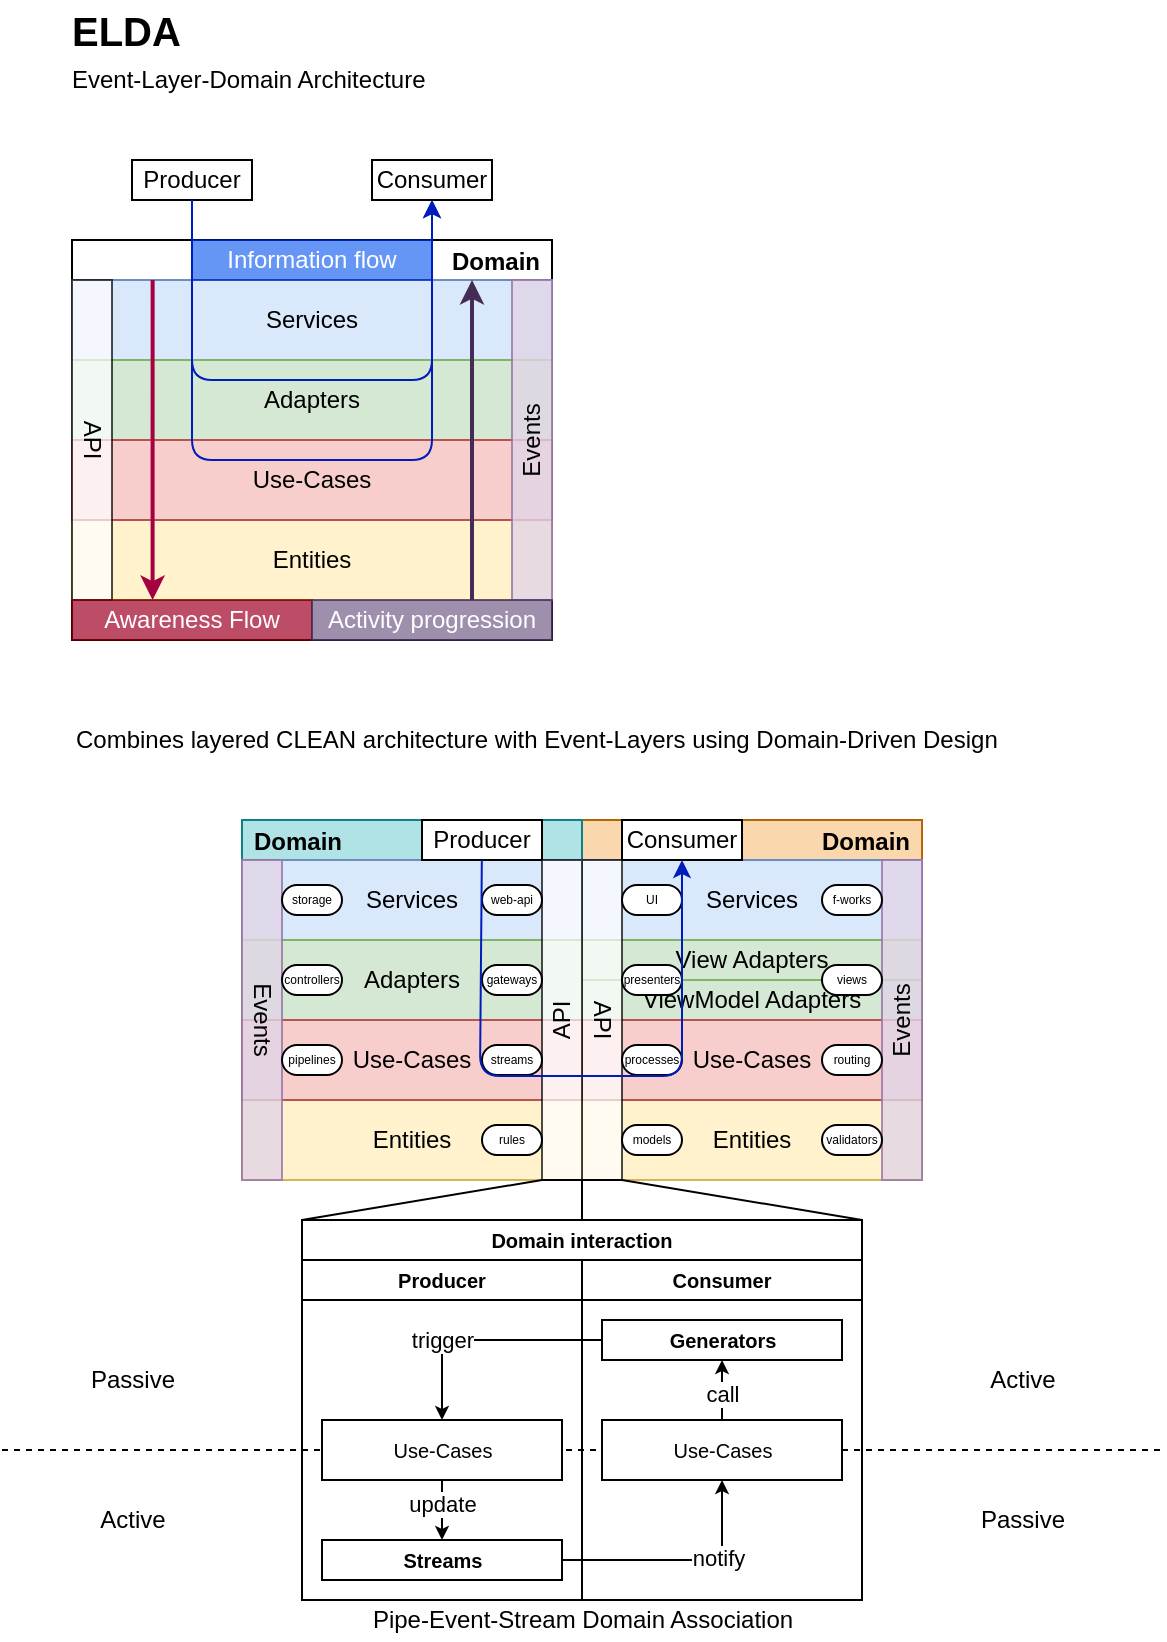 <mxfile version="14.5.3" type="github" pages="3">
  <diagram id="teSf0_hZ2eg7SXpXXik7" name="General">
    <mxGraphModel dx="2622" dy="1999" grid="1" gridSize="10" guides="1" tooltips="1" connect="1" arrows="1" fold="1" page="0" pageScale="1" pageWidth="827" pageHeight="1169" math="0" shadow="0">
      <root>
        <mxCell id="F_mHopbuN1qjrZEAlOHV-0" />
        <mxCell id="F_mHopbuN1qjrZEAlOHV-1" parent="F_mHopbuN1qjrZEAlOHV-0" />
        <mxCell id="xWHkHjwOjRnk6Vaha0Fw-0" value="ELDA" style="text;html=1;align=left;verticalAlign=middle;resizable=0;points=[];autosize=1;fontSize=20;fontStyle=1;spacing=0;labelPosition=center;verticalLabelPosition=middle;" parent="F_mHopbuN1qjrZEAlOHV-1" vertex="1">
          <mxGeometry x="-799.999" y="-1120" width="70" height="30" as="geometry" />
        </mxCell>
        <mxCell id="xWHkHjwOjRnk6Vaha0Fw-1" value="Event-Layer-Domain Architecture" style="text;html=1;align=left;verticalAlign=middle;resizable=0;points=[];autosize=1;spacing=0;horizontal=1;" parent="F_mHopbuN1qjrZEAlOHV-1" vertex="1">
          <mxGeometry x="-800.003" y="-1090" width="190" height="20" as="geometry" />
        </mxCell>
        <mxCell id="fNCj3aBBgixisefQTUql-38" value="Combines layered CLEAN architecture with Event-Layers using Domain-Driven Design" style="text;html=1;align=left;verticalAlign=middle;resizable=0;points=[];autosize=1;fontSize=12;" parent="F_mHopbuN1qjrZEAlOHV-1" vertex="1">
          <mxGeometry x="-800" y="-760" width="480" height="20" as="geometry" />
        </mxCell>
        <mxCell id="FbFY6o6UfnUkK3uSu1xH-1" value="Domain" style="swimlane;startSize=20;align=right;spacingRight=4;" parent="F_mHopbuN1qjrZEAlOHV-1" vertex="1">
          <mxGeometry x="-800" y="-1000" width="240" height="200" as="geometry">
            <mxRectangle x="10" y="30" width="80" height="20" as="alternateBounds" />
          </mxGeometry>
        </mxCell>
        <mxCell id="FbFY6o6UfnUkK3uSu1xH-3" value="Entities" style="rounded=0;whiteSpace=wrap;html=1;fillColor=#fff2cc;strokeColor=#d6b656;align=center;spacingLeft=0;spacingRight=0;" parent="FbFY6o6UfnUkK3uSu1xH-1" vertex="1">
          <mxGeometry y="140" width="240" height="40" as="geometry" />
        </mxCell>
        <mxCell id="FbFY6o6UfnUkK3uSu1xH-4" value="Services" style="rounded=0;whiteSpace=wrap;html=1;fillColor=#dae8fc;strokeColor=#6c8ebf;align=center;spacingLeft=0;spacingRight=0;" parent="FbFY6o6UfnUkK3uSu1xH-1" vertex="1">
          <mxGeometry y="20" width="240" height="40" as="geometry" />
        </mxCell>
        <mxCell id="FbFY6o6UfnUkK3uSu1xH-5" value="Adapters" style="rounded=0;whiteSpace=wrap;html=1;fillColor=#d5e8d4;strokeColor=#82b366;align=center;spacingLeft=0;spacingRight=0;" parent="FbFY6o6UfnUkK3uSu1xH-1" vertex="1">
          <mxGeometry y="60" width="240" height="40" as="geometry" />
        </mxCell>
        <mxCell id="FbFY6o6UfnUkK3uSu1xH-6" value="Use-Cases" style="rounded=0;whiteSpace=wrap;html=1;fillColor=#f8cecc;strokeColor=#b85450;align=center;spacingLeft=0;spacingRight=0;" parent="FbFY6o6UfnUkK3uSu1xH-1" vertex="1">
          <mxGeometry y="100" width="240" height="40" as="geometry" />
        </mxCell>
        <mxCell id="FbFY6o6UfnUkK3uSu1xH-7" value="API" style="rounded=0;whiteSpace=wrap;html=1;labelBackgroundColor=none;align=center;rotation=90;direction=west;opacity=70;" parent="FbFY6o6UfnUkK3uSu1xH-1" vertex="1">
          <mxGeometry x="-70" y="90" width="160" height="20" as="geometry" />
        </mxCell>
        <mxCell id="FbFY6o6UfnUkK3uSu1xH-8" value="Events" style="rounded=0;whiteSpace=wrap;html=1;strokeColor=#9673a6;opacity=80;fillColor=#e1d5e7;labelBackgroundColor=none;rotation=-90;" parent="FbFY6o6UfnUkK3uSu1xH-1" vertex="1">
          <mxGeometry x="150" y="90" width="160" height="20" as="geometry" />
        </mxCell>
        <mxCell id="FbFY6o6UfnUkK3uSu1xH-9" value="Information flow" style="text;html=1;strokeColor=#001DBC;fillColor=#0050ef;align=center;verticalAlign=middle;whiteSpace=wrap;rounded=0;labelBackgroundColor=none;opacity=60;fontSize=12;fontColor=#ffffff;" parent="FbFY6o6UfnUkK3uSu1xH-1" vertex="1">
          <mxGeometry x="60" width="120" height="20" as="geometry" />
        </mxCell>
        <mxCell id="aw_tBzV7mfNxMtXPynEh-0" value="Awareness Flow" style="rounded=0;whiteSpace=wrap;html=1;labelBackgroundColor=none;fillColor=#a20025;fontSize=12;opacity=70;align=center;strokeColor=#6F0000;fontColor=#ffffff;" parent="FbFY6o6UfnUkK3uSu1xH-1" vertex="1">
          <mxGeometry y="180" width="120" height="20" as="geometry" />
        </mxCell>
        <mxCell id="aw_tBzV7mfNxMtXPynEh-1" style="edgeStyle=orthogonalEdgeStyle;rounded=0;jumpStyle=none;orthogonalLoop=1;jettySize=auto;html=1;startArrow=none;startFill=0;endArrow=classic;endFill=1;fontSize=12;fillColor=#d80073;strokeColor=#A50040;strokeWidth=2;exitX=0.168;exitY=0;exitDx=0;exitDy=0;exitPerimeter=0;" parent="FbFY6o6UfnUkK3uSu1xH-1" source="FbFY6o6UfnUkK3uSu1xH-4" target="aw_tBzV7mfNxMtXPynEh-0" edge="1">
          <mxGeometry relative="1" as="geometry">
            <mxPoint x="40" y="40" as="targetPoint" />
            <Array as="points">
              <mxPoint x="40" y="100" />
              <mxPoint x="40" y="100" />
            </Array>
          </mxGeometry>
        </mxCell>
        <mxCell id="SkH__g_oMB7mRD0IlCom-0" value="&lt;span style=&quot;&quot;&gt;Activity progression&lt;/span&gt;" style="rounded=0;whiteSpace=wrap;html=1;labelBackgroundColor=none;fillColor=#76608a;fontSize=12;opacity=70;align=center;strokeColor=#432D57;fontColor=#ffffff;" parent="FbFY6o6UfnUkK3uSu1xH-1" vertex="1">
          <mxGeometry x="120" y="180" width="120" height="20" as="geometry" />
        </mxCell>
        <mxCell id="Ss409Q7BI5OT3uaGbCrg-0" style="edgeStyle=orthogonalEdgeStyle;rounded=0;jumpStyle=none;orthogonalLoop=1;jettySize=auto;html=1;startArrow=classic;startFill=1;endArrow=none;endFill=0;fontSize=12;fillColor=#76608a;strokeColor=#432D57;strokeWidth=2;exitX=0.168;exitY=0;exitDx=0;exitDy=0;exitPerimeter=0;" parent="FbFY6o6UfnUkK3uSu1xH-1" edge="1">
          <mxGeometry relative="1" as="geometry">
            <mxPoint x="200.0" y="180" as="targetPoint" />
            <Array as="points">
              <mxPoint x="199.68" y="100" />
              <mxPoint x="199.68" y="100" />
            </Array>
            <mxPoint x="200.0" y="20" as="sourcePoint" />
          </mxGeometry>
        </mxCell>
        <mxCell id="FbFY6o6UfnUkK3uSu1xH-10" value="Producer" style="rounded=0;whiteSpace=wrap;html=1;labelBackgroundColor=none;fillColor=#ffffff;gradientColor=none;fontSize=12;align=center;" parent="F_mHopbuN1qjrZEAlOHV-1" vertex="1">
          <mxGeometry x="-770" y="-1040" width="60" height="20" as="geometry" />
        </mxCell>
        <mxCell id="FbFY6o6UfnUkK3uSu1xH-11" value="Consumer" style="rounded=0;whiteSpace=wrap;html=1;labelBackgroundColor=none;fillColor=#ffffff;gradientColor=none;fontSize=12;align=center;" parent="F_mHopbuN1qjrZEAlOHV-1" vertex="1">
          <mxGeometry x="-650" y="-1040" width="60" height="20" as="geometry" />
        </mxCell>
        <mxCell id="FbFY6o6UfnUkK3uSu1xH-13" value="" style="endArrow=classic;html=1;fillColor=#0050ef;strokeColor=#001DBC;jumpStyle=arc;" parent="F_mHopbuN1qjrZEAlOHV-1" source="FbFY6o6UfnUkK3uSu1xH-10" edge="1">
          <mxGeometry width="50" height="50" relative="1" as="geometry">
            <mxPoint x="-740" y="-1024" as="sourcePoint" />
            <mxPoint x="-620" y="-1020" as="targetPoint" />
            <Array as="points">
              <mxPoint x="-740" y="-890" />
              <mxPoint x="-620" y="-890" />
            </Array>
          </mxGeometry>
        </mxCell>
        <mxCell id="FbFY6o6UfnUkK3uSu1xH-14" value="" style="endArrow=classic;html=1;fillColor=#0050ef;strokeColor=#001DBC;jumpStyle=arc;" parent="F_mHopbuN1qjrZEAlOHV-1" source="FbFY6o6UfnUkK3uSu1xH-10" edge="1">
          <mxGeometry width="50" height="50" relative="1" as="geometry">
            <mxPoint x="-740" y="-1060" as="sourcePoint" />
            <mxPoint x="-620" y="-1020" as="targetPoint" />
            <Array as="points">
              <mxPoint x="-740" y="-930" />
              <mxPoint x="-620" y="-930" />
            </Array>
          </mxGeometry>
        </mxCell>
        <mxCell id="bmRJRqP4D1BRMHOSZl5u-0" value="Domain" style="swimlane;startSize=20;align=right;spacingRight=4;collapsible=0;fillColor=#fad7ac;strokeColor=#b46504;sketch=0;" parent="F_mHopbuN1qjrZEAlOHV-1" vertex="1">
          <mxGeometry x="-545" y="-710" width="170" height="180" as="geometry">
            <mxRectangle x="10" y="30" width="80" height="20" as="alternateBounds" />
          </mxGeometry>
        </mxCell>
        <mxCell id="gwZI8NQ3OKYKR-UrA20v-16" value="ViewModel Adapters" style="rounded=0;whiteSpace=wrap;html=1;fillColor=#d5e8d4;strokeColor=#82b366;align=center;spacingLeft=0;spacingRight=0;sketch=0;" parent="bmRJRqP4D1BRMHOSZl5u-0" vertex="1">
          <mxGeometry y="80" width="170" height="20" as="geometry" />
        </mxCell>
        <mxCell id="bmRJRqP4D1BRMHOSZl5u-1" value="Entities" style="rounded=0;whiteSpace=wrap;html=1;fillColor=#fff2cc;strokeColor=#d6b656;align=center;spacingLeft=0;spacingRight=0;sketch=0;" parent="bmRJRqP4D1BRMHOSZl5u-0" vertex="1">
          <mxGeometry y="140" width="170" height="40" as="geometry" />
        </mxCell>
        <mxCell id="bmRJRqP4D1BRMHOSZl5u-2" value="Services" style="rounded=0;whiteSpace=wrap;html=1;fillColor=#dae8fc;strokeColor=#6c8ebf;align=center;spacingLeft=0;spacingRight=0;sketch=0;" parent="bmRJRqP4D1BRMHOSZl5u-0" vertex="1">
          <mxGeometry y="20" width="170" height="40" as="geometry" />
        </mxCell>
        <mxCell id="bmRJRqP4D1BRMHOSZl5u-3" value="View Adapters" style="rounded=0;whiteSpace=wrap;html=1;fillColor=#d5e8d4;strokeColor=#82b366;align=center;spacingLeft=0;spacingRight=0;sketch=0;" parent="bmRJRqP4D1BRMHOSZl5u-0" vertex="1">
          <mxGeometry y="60" width="170" height="20" as="geometry" />
        </mxCell>
        <mxCell id="bmRJRqP4D1BRMHOSZl5u-4" value="Use-Cases" style="rounded=0;whiteSpace=wrap;html=1;fillColor=#f8cecc;strokeColor=#b85450;align=center;spacingLeft=0;spacingRight=0;sketch=0;" parent="bmRJRqP4D1BRMHOSZl5u-0" vertex="1">
          <mxGeometry y="100" width="170" height="40" as="geometry" />
        </mxCell>
        <mxCell id="bmRJRqP4D1BRMHOSZl5u-5" value="API" style="rounded=0;whiteSpace=wrap;html=1;labelBackgroundColor=none;align=center;rotation=90;direction=west;opacity=70;sketch=0;" parent="bmRJRqP4D1BRMHOSZl5u-0" vertex="1">
          <mxGeometry x="-70" y="90" width="160" height="20" as="geometry" />
        </mxCell>
        <mxCell id="bmRJRqP4D1BRMHOSZl5u-6" value="Events" style="rounded=0;whiteSpace=wrap;html=1;strokeColor=#9673a6;opacity=80;fillColor=#e1d5e7;labelBackgroundColor=none;rotation=-90;sketch=0;" parent="bmRJRqP4D1BRMHOSZl5u-0" vertex="1">
          <mxGeometry x="80" y="90" width="160" height="20" as="geometry" />
        </mxCell>
        <mxCell id="bmRJRqP4D1BRMHOSZl5u-7" value="Consumer" style="rounded=0;whiteSpace=wrap;html=1;labelBackgroundColor=none;fillColor=#ffffff;gradientColor=none;fontSize=12;align=center;sketch=0;" parent="bmRJRqP4D1BRMHOSZl5u-0" vertex="1">
          <mxGeometry x="20" width="60" height="20" as="geometry" />
        </mxCell>
        <mxCell id="bmRJRqP4D1BRMHOSZl5u-8" value="&lt;font style=&quot;font-size: 6px;&quot;&gt;presenters&lt;/font&gt;" style="rounded=1;whiteSpace=wrap;html=1;verticalAlign=middle;spacing=0;horizontal=1;align=center;fontSize=6;shadow=0;sketch=0;glass=0;arcSize=50;" parent="bmRJRqP4D1BRMHOSZl5u-0" vertex="1">
          <mxGeometry x="20" y="72.5" width="30" height="15" as="geometry" />
        </mxCell>
        <mxCell id="bmRJRqP4D1BRMHOSZl5u-9" value="views" style="rounded=1;whiteSpace=wrap;html=1;verticalAlign=middle;spacing=0;horizontal=1;align=center;fontSize=6;shadow=0;sketch=0;glass=0;arcSize=50;" parent="bmRJRqP4D1BRMHOSZl5u-0" vertex="1">
          <mxGeometry x="120" y="72.5" width="30" height="15" as="geometry" />
        </mxCell>
        <mxCell id="bmRJRqP4D1BRMHOSZl5u-10" value="&lt;font style=&quot;font-size: 6px;&quot;&gt;validators&lt;/font&gt;" style="rounded=1;whiteSpace=wrap;html=1;verticalAlign=middle;fontSize=6;horizontal=1;align=center;perimeterSpacing=0;arcSize=50;sketch=0;" parent="bmRJRqP4D1BRMHOSZl5u-0" vertex="1">
          <mxGeometry x="120" y="152.5" width="30" height="15" as="geometry" />
        </mxCell>
        <mxCell id="bmRJRqP4D1BRMHOSZl5u-11" value="&lt;font style=&quot;font-size: 6px;&quot;&gt;models&lt;/font&gt;" style="rounded=1;whiteSpace=wrap;html=1;verticalAlign=middle;fontSize=6;shadow=0;sketch=0;glass=0;arcSize=50;" parent="bmRJRqP4D1BRMHOSZl5u-0" vertex="1">
          <mxGeometry x="20" y="152.5" width="30" height="15" as="geometry" />
        </mxCell>
        <mxCell id="bmRJRqP4D1BRMHOSZl5u-12" value="&lt;font style=&quot;font-size: 6px&quot;&gt;UI&lt;/font&gt;" style="rounded=1;whiteSpace=wrap;html=1;verticalAlign=middle;spacing=0;horizontal=1;align=center;fontSize=6;shadow=0;sketch=0;glass=0;arcSize=50;" parent="bmRJRqP4D1BRMHOSZl5u-0" vertex="1">
          <mxGeometry x="20" y="32.5" width="30" height="15" as="geometry" />
        </mxCell>
        <mxCell id="bmRJRqP4D1BRMHOSZl5u-13" value="f-works" style="rounded=1;whiteSpace=wrap;html=1;verticalAlign=middle;spacing=0;horizontal=1;align=center;fontSize=6;shadow=0;sketch=0;glass=0;arcSize=50;" parent="bmRJRqP4D1BRMHOSZl5u-0" vertex="1">
          <mxGeometry x="120" y="32.5" width="30" height="15" as="geometry" />
        </mxCell>
        <mxCell id="bmRJRqP4D1BRMHOSZl5u-14" value="routing" style="rounded=1;whiteSpace=wrap;html=1;verticalAlign=middle;fontSize=6;horizontal=1;align=center;shadow=0;sketch=0;glass=0;arcSize=50;" parent="bmRJRqP4D1BRMHOSZl5u-0" vertex="1">
          <mxGeometry x="120" y="112.5" width="30" height="15" as="geometry" />
        </mxCell>
        <mxCell id="bmRJRqP4D1BRMHOSZl5u-26" value="&lt;font style=&quot;font-size: 6px;&quot;&gt;processes&lt;/font&gt;" style="rounded=1;whiteSpace=wrap;html=1;verticalAlign=middle;fontSize=6;horizontal=1;align=center;shadow=0;sketch=0;glass=0;arcSize=50;" parent="bmRJRqP4D1BRMHOSZl5u-0" vertex="1">
          <mxGeometry x="20" y="112.5" width="30" height="15" as="geometry" />
        </mxCell>
        <mxCell id="bmRJRqP4D1BRMHOSZl5u-15" value="Domain" style="swimlane;startSize=20;align=left;spacingRight=0;spacingLeft=4;collapsible=0;fillColor=#b0e3e6;strokeColor=#0e8088;sketch=0;" parent="F_mHopbuN1qjrZEAlOHV-1" vertex="1">
          <mxGeometry x="-715" y="-710" width="170" height="180" as="geometry">
            <mxRectangle x="10" y="30" width="80" height="20" as="alternateBounds" />
          </mxGeometry>
        </mxCell>
        <mxCell id="bmRJRqP4D1BRMHOSZl5u-16" value="Entities" style="rounded=0;whiteSpace=wrap;html=1;fillColor=#fff2cc;strokeColor=#d6b656;align=center;spacingLeft=0;spacingRight=0;sketch=0;" parent="bmRJRqP4D1BRMHOSZl5u-15" vertex="1">
          <mxGeometry y="140" width="170" height="40" as="geometry" />
        </mxCell>
        <mxCell id="bmRJRqP4D1BRMHOSZl5u-17" value="Services" style="rounded=0;whiteSpace=wrap;html=1;fillColor=#dae8fc;strokeColor=#6c8ebf;align=center;spacingLeft=0;spacingRight=0;sketch=0;" parent="bmRJRqP4D1BRMHOSZl5u-15" vertex="1">
          <mxGeometry y="20" width="170" height="40" as="geometry" />
        </mxCell>
        <mxCell id="bmRJRqP4D1BRMHOSZl5u-18" value="Adapters" style="rounded=0;whiteSpace=wrap;html=1;fillColor=#d5e8d4;strokeColor=#82b366;align=center;spacingLeft=0;spacingRight=0;sketch=0;" parent="bmRJRqP4D1BRMHOSZl5u-15" vertex="1">
          <mxGeometry y="60" width="170" height="40" as="geometry" />
        </mxCell>
        <mxCell id="bmRJRqP4D1BRMHOSZl5u-19" value="Use-Cases" style="rounded=0;whiteSpace=wrap;html=1;fillColor=#f8cecc;strokeColor=#b85450;align=center;spacingLeft=0;spacingRight=0;sketch=0;" parent="bmRJRqP4D1BRMHOSZl5u-15" vertex="1">
          <mxGeometry y="100" width="170" height="40" as="geometry" />
        </mxCell>
        <mxCell id="bmRJRqP4D1BRMHOSZl5u-20" value="Producer" style="rounded=0;whiteSpace=wrap;html=1;labelBackgroundColor=none;fillColor=#ffffff;gradientColor=none;fontSize=12;align=center;sketch=0;" parent="bmRJRqP4D1BRMHOSZl5u-15" vertex="1">
          <mxGeometry x="90" width="60" height="20" as="geometry" />
        </mxCell>
        <mxCell id="bmRJRqP4D1BRMHOSZl5u-21" value="Events" style="rounded=0;whiteSpace=wrap;html=1;strokeColor=#9673a6;opacity=80;fillColor=#e1d5e7;labelBackgroundColor=none;rotation=90;sketch=0;" parent="bmRJRqP4D1BRMHOSZl5u-15" vertex="1">
          <mxGeometry x="-70" y="90" width="160" height="20" as="geometry" />
        </mxCell>
        <mxCell id="bmRJRqP4D1BRMHOSZl5u-22" value="API" style="rounded=0;whiteSpace=wrap;html=1;labelBackgroundColor=none;align=center;rotation=270;direction=west;opacity=70;sketch=0;" parent="bmRJRqP4D1BRMHOSZl5u-15" vertex="1">
          <mxGeometry x="80" y="90" width="160" height="20" as="geometry" />
        </mxCell>
        <mxCell id="bmRJRqP4D1BRMHOSZl5u-23" value="&lt;font style=&quot;font-size: 6px;&quot;&gt;rules&lt;/font&gt;" style="rounded=1;whiteSpace=wrap;html=1;verticalAlign=middle;fontSize=6;shadow=0;sketch=0;glass=0;arcSize=50;" parent="bmRJRqP4D1BRMHOSZl5u-15" vertex="1">
          <mxGeometry x="120" y="152.5" width="30" height="15" as="geometry" />
        </mxCell>
        <mxCell id="bmRJRqP4D1BRMHOSZl5u-24" value="&lt;font style=&quot;font-size: 6px;&quot;&gt;controllers&lt;/font&gt;" style="rounded=1;whiteSpace=wrap;html=1;verticalAlign=middle;spacing=0;horizontal=1;align=center;fontSize=6;shadow=0;sketch=0;glass=0;arcSize=50;" parent="bmRJRqP4D1BRMHOSZl5u-15" vertex="1">
          <mxGeometry x="20" y="72.5" width="30" height="15" as="geometry" />
        </mxCell>
        <mxCell id="bmRJRqP4D1BRMHOSZl5u-25" value="&lt;font style=&quot;font-size: 6px&quot;&gt;gateways&lt;/font&gt;" style="rounded=1;whiteSpace=wrap;html=1;verticalAlign=middle;spacing=0;horizontal=1;align=center;fontSize=6;shadow=0;sketch=0;glass=0;arcSize=50;" parent="bmRJRqP4D1BRMHOSZl5u-15" vertex="1">
          <mxGeometry x="120" y="72.5" width="30" height="15" as="geometry" />
        </mxCell>
        <mxCell id="bmRJRqP4D1BRMHOSZl5u-27" value="&lt;font style=&quot;font-size: 6px&quot;&gt;pipelines&lt;/font&gt;" style="rounded=1;whiteSpace=wrap;html=1;verticalAlign=middle;fontSize=6;horizontal=1;align=center;shadow=0;sketch=0;glass=0;arcSize=50;" parent="bmRJRqP4D1BRMHOSZl5u-15" vertex="1">
          <mxGeometry x="20" y="112.5" width="30" height="15" as="geometry" />
        </mxCell>
        <mxCell id="bmRJRqP4D1BRMHOSZl5u-28" value="&lt;font style=&quot;font-size: 6px&quot;&gt;web-api&lt;br&gt;&lt;/font&gt;" style="rounded=1;whiteSpace=wrap;html=1;verticalAlign=middle;spacing=0;horizontal=1;align=center;fontSize=6;shadow=0;sketch=0;glass=0;arcSize=50;" parent="bmRJRqP4D1BRMHOSZl5u-15" vertex="1">
          <mxGeometry x="120" y="32.5" width="30" height="15" as="geometry" />
        </mxCell>
        <mxCell id="bmRJRqP4D1BRMHOSZl5u-29" value="storage" style="rounded=1;whiteSpace=wrap;html=1;verticalAlign=middle;spacing=0;horizontal=1;align=center;fontSize=6;shadow=0;sketch=0;glass=0;arcSize=50;" parent="bmRJRqP4D1BRMHOSZl5u-15" vertex="1">
          <mxGeometry x="20" y="32.5" width="30" height="15" as="geometry" />
        </mxCell>
        <mxCell id="csaSzkVwE00tPukiZEVF-0" value="&lt;font style=&quot;font-size: 6px&quot;&gt;streams&lt;/font&gt;" style="rounded=1;whiteSpace=wrap;html=1;verticalAlign=middle;fontSize=6;horizontal=1;align=center;perimeterSpacing=0;arcSize=50;sketch=0;" parent="bmRJRqP4D1BRMHOSZl5u-15" vertex="1">
          <mxGeometry x="120" y="112.5" width="30" height="15" as="geometry" />
        </mxCell>
        <mxCell id="bmRJRqP4D1BRMHOSZl5u-31" value="" style="shape=trapezoid;perimeter=trapezoidPerimeter;whiteSpace=wrap;html=1;fixedSize=1;fontSize=10;align=center;size=120;fillColor=none;sketch=0;" parent="F_mHopbuN1qjrZEAlOHV-1" vertex="1">
          <mxGeometry x="-685" y="-530" width="280" height="20" as="geometry" />
        </mxCell>
        <mxCell id="bmRJRqP4D1BRMHOSZl5u-32" value="" style="endArrow=none;html=1;fontSize=10;entryX=0.5;entryY=0;entryDx=0;entryDy=0;exitX=0.5;exitY=1;exitDx=0;exitDy=0;sketch=0;" parent="F_mHopbuN1qjrZEAlOHV-1" source="bmRJRqP4D1BRMHOSZl5u-31" target="bmRJRqP4D1BRMHOSZl5u-31" edge="1">
          <mxGeometry width="50" height="50" relative="1" as="geometry">
            <mxPoint x="-555" y="-470" as="sourcePoint" />
            <mxPoint x="-505" y="-520" as="targetPoint" />
          </mxGeometry>
        </mxCell>
        <mxCell id="bmRJRqP4D1BRMHOSZl5u-33" value="" style="endArrow=classic;html=1;fillColor=#0050ef;strokeColor=#001DBC;jumpStyle=arc;sketch=0;" parent="F_mHopbuN1qjrZEAlOHV-1" source="bmRJRqP4D1BRMHOSZl5u-20" target="bmRJRqP4D1BRMHOSZl5u-7" edge="1">
          <mxGeometry width="50" height="50" relative="1" as="geometry">
            <mxPoint x="-595.083" y="-692" as="sourcePoint" />
            <mxPoint x="-495" y="-692" as="targetPoint" />
            <Array as="points">
              <mxPoint x="-596" y="-582" />
              <mxPoint x="-550" y="-582" />
              <mxPoint x="-495" y="-582" />
            </Array>
          </mxGeometry>
        </mxCell>
        <mxCell id="bmRJRqP4D1BRMHOSZl5u-34" value="Passive" style="text;html=1;align=center;verticalAlign=middle;resizable=0;points=[];autosize=1;" parent="F_mHopbuN1qjrZEAlOHV-1" vertex="1">
          <mxGeometry x="-800" y="-440" width="60" height="20" as="geometry" />
        </mxCell>
        <mxCell id="bmRJRqP4D1BRMHOSZl5u-35" value="Active" style="text;html=1;align=center;verticalAlign=middle;resizable=0;points=[];autosize=1;" parent="F_mHopbuN1qjrZEAlOHV-1" vertex="1">
          <mxGeometry x="-795" y="-370" width="50" height="20" as="geometry" />
        </mxCell>
        <mxCell id="bmRJRqP4D1BRMHOSZl5u-36" value="Domain interaction" style="swimlane;fontSize=10;align=center;startSize=20;spacing=4;sketch=0;" parent="F_mHopbuN1qjrZEAlOHV-1" vertex="1">
          <mxGeometry x="-685" y="-510" width="280" height="190" as="geometry">
            <mxRectangle x="-370" y="-130" width="120" height="20" as="alternateBounds" />
          </mxGeometry>
        </mxCell>
        <mxCell id="bmRJRqP4D1BRMHOSZl5u-37" value="Producer" style="swimlane;fillColor=none;fontSize=10;align=center;spacing=4;startSize=20;sketch=0;" parent="bmRJRqP4D1BRMHOSZl5u-36" vertex="1">
          <mxGeometry y="20" width="140" height="170" as="geometry" />
        </mxCell>
        <mxCell id="bmRJRqP4D1BRMHOSZl5u-38" value="&lt;b&gt;Streams&lt;/b&gt;" style="html=1;fillColor=none;fontSize=10;align=center;sketch=0;" parent="bmRJRqP4D1BRMHOSZl5u-37" vertex="1">
          <mxGeometry x="10" y="140" width="120" height="20" as="geometry" />
        </mxCell>
        <mxCell id="bmRJRqP4D1BRMHOSZl5u-39" style="edgeStyle=orthogonalEdgeStyle;rounded=0;orthogonalLoop=1;jettySize=auto;html=1;endSize=4;sketch=0;" parent="bmRJRqP4D1BRMHOSZl5u-37" source="bmRJRqP4D1BRMHOSZl5u-42" target="bmRJRqP4D1BRMHOSZl5u-38" edge="1">
          <mxGeometry relative="1" as="geometry">
            <Array as="points" />
          </mxGeometry>
        </mxCell>
        <mxCell id="bmRJRqP4D1BRMHOSZl5u-40" value="update" style="edgeLabel;html=1;align=center;verticalAlign=middle;resizable=0;points=[];" parent="bmRJRqP4D1BRMHOSZl5u-39" vertex="1" connectable="0">
          <mxGeometry x="-0.818" relative="1" as="geometry">
            <mxPoint y="7.56" as="offset" />
          </mxGeometry>
        </mxCell>
        <mxCell id="bmRJRqP4D1BRMHOSZl5u-41" value="" style="endArrow=none;dashed=1;html=1;sketch=0;" parent="bmRJRqP4D1BRMHOSZl5u-37" edge="1">
          <mxGeometry width="50" height="50" relative="1" as="geometry">
            <mxPoint x="-150" y="95" as="sourcePoint" />
            <mxPoint x="430" y="95" as="targetPoint" />
          </mxGeometry>
        </mxCell>
        <mxCell id="bmRJRqP4D1BRMHOSZl5u-42" value="Use-Cases" style="html=1;fontSize=10;align=center;sketch=0;" parent="bmRJRqP4D1BRMHOSZl5u-37" vertex="1">
          <mxGeometry x="10" y="80" width="120" height="30" as="geometry" />
        </mxCell>
        <mxCell id="bmRJRqP4D1BRMHOSZl5u-43" value="Consumer" style="swimlane;fillColor=none;fontSize=10;align=center;spacing=4;startSize=20;sketch=0;" parent="bmRJRqP4D1BRMHOSZl5u-36" vertex="1">
          <mxGeometry x="140" y="20" width="140" height="170" as="geometry" />
        </mxCell>
        <mxCell id="bmRJRqP4D1BRMHOSZl5u-44" value="Use-Cases" style="html=1;fontSize=10;align=center;sketch=0;" parent="bmRJRqP4D1BRMHOSZl5u-43" vertex="1">
          <mxGeometry x="10" y="80" width="120" height="30" as="geometry" />
        </mxCell>
        <mxCell id="bmRJRqP4D1BRMHOSZl5u-45" value="&lt;b&gt;Generators&lt;/b&gt;" style="html=1;fillColor=none;fontSize=10;align=center;sketch=0;" parent="bmRJRqP4D1BRMHOSZl5u-43" vertex="1">
          <mxGeometry x="10" y="30" width="120" height="20" as="geometry" />
        </mxCell>
        <mxCell id="bmRJRqP4D1BRMHOSZl5u-46" value="" style="edgeStyle=orthogonalEdgeStyle;rounded=0;orthogonalLoop=1;jettySize=auto;html=1;endSize=4;sketch=0;" parent="bmRJRqP4D1BRMHOSZl5u-43" source="bmRJRqP4D1BRMHOSZl5u-44" target="bmRJRqP4D1BRMHOSZl5u-45" edge="1">
          <mxGeometry relative="1" as="geometry">
            <Array as="points" />
          </mxGeometry>
        </mxCell>
        <mxCell id="bmRJRqP4D1BRMHOSZl5u-47" value="call" style="edgeLabel;html=1;align=center;verticalAlign=middle;resizable=0;points=[];" parent="bmRJRqP4D1BRMHOSZl5u-46" vertex="1" connectable="0">
          <mxGeometry x="-0.339" relative="1" as="geometry">
            <mxPoint y="3.4" as="offset" />
          </mxGeometry>
        </mxCell>
        <mxCell id="bmRJRqP4D1BRMHOSZl5u-48" style="edgeStyle=orthogonalEdgeStyle;rounded=0;orthogonalLoop=1;jettySize=auto;html=1;endSize=4;sketch=0;" parent="bmRJRqP4D1BRMHOSZl5u-36" source="bmRJRqP4D1BRMHOSZl5u-38" target="bmRJRqP4D1BRMHOSZl5u-44" edge="1">
          <mxGeometry relative="1" as="geometry" />
        </mxCell>
        <mxCell id="bmRJRqP4D1BRMHOSZl5u-49" value="notify" style="edgeLabel;html=1;align=center;verticalAlign=middle;resizable=0;points=[];" parent="bmRJRqP4D1BRMHOSZl5u-48" vertex="1" connectable="0">
          <mxGeometry x="0.294" y="1" relative="1" as="geometry">
            <mxPoint as="offset" />
          </mxGeometry>
        </mxCell>
        <mxCell id="bmRJRqP4D1BRMHOSZl5u-50" style="edgeStyle=orthogonalEdgeStyle;rounded=0;orthogonalLoop=1;jettySize=auto;html=1;endSize=4;sketch=0;" parent="bmRJRqP4D1BRMHOSZl5u-36" source="bmRJRqP4D1BRMHOSZl5u-45" target="bmRJRqP4D1BRMHOSZl5u-42" edge="1">
          <mxGeometry relative="1" as="geometry" />
        </mxCell>
        <mxCell id="bmRJRqP4D1BRMHOSZl5u-51" value="trigger" style="edgeLabel;html=1;align=center;verticalAlign=middle;resizable=0;points=[];" parent="bmRJRqP4D1BRMHOSZl5u-50" vertex="1" connectable="0">
          <mxGeometry x="-0.851" y="-1" relative="1" as="geometry">
            <mxPoint x="-71.2" y="1" as="offset" />
          </mxGeometry>
        </mxCell>
        <mxCell id="bmRJRqP4D1BRMHOSZl5u-52" value="Active" style="text;html=1;align=center;verticalAlign=middle;resizable=0;points=[];autosize=1;" parent="F_mHopbuN1qjrZEAlOHV-1" vertex="1">
          <mxGeometry x="-350" y="-440" width="50" height="20" as="geometry" />
        </mxCell>
        <mxCell id="bmRJRqP4D1BRMHOSZl5u-53" value="Passive" style="text;html=1;align=center;verticalAlign=middle;resizable=0;points=[];autosize=1;sketch=0;" parent="F_mHopbuN1qjrZEAlOHV-1" vertex="1">
          <mxGeometry x="-355" y="-370" width="60" height="20" as="geometry" />
        </mxCell>
        <mxCell id="bmRJRqP4D1BRMHOSZl5u-54" value="Pipe-Event-Stream Domain Association" style="text;html=1;align=center;verticalAlign=middle;resizable=0;points=[];autosize=1;sketch=0;" parent="F_mHopbuN1qjrZEAlOHV-1" vertex="1">
          <mxGeometry x="-660" y="-320" width="230" height="20" as="geometry" />
        </mxCell>
      </root>
    </mxGraphModel>
  </diagram>
  <diagram id="L9Zt01IYkk2TkPC6obbU" name="Layers">
    <mxGraphModel dx="1422" dy="799" grid="1" gridSize="10" guides="1" tooltips="1" connect="1" arrows="1" fold="1" page="1" pageScale="1" pageWidth="827" pageHeight="1169" math="0" shadow="0">
      <root>
        <mxCell id="8_I8CJbCUErTpIbgMvuJ-0" />
        <mxCell id="8_I8CJbCUErTpIbgMvuJ-1" parent="8_I8CJbCUErTpIbgMvuJ-0" />
        <mxCell id="0eos794UYGQcYm1btyY8-0" value="" style="endArrow=none;html=1;edgeStyle=orthogonalEdgeStyle;curved=1;strokeWidth=6;" parent="8_I8CJbCUErTpIbgMvuJ-1" edge="1">
          <mxGeometry x="-0.021" width="50" height="50" relative="1" as="geometry">
            <mxPoint x="780" y="585" as="sourcePoint" />
            <mxPoint x="306" y="80" as="targetPoint" />
            <mxPoint as="offset" />
          </mxGeometry>
        </mxCell>
        <mxCell id="uQQ_icQg8WGgzNBKZ9-S-7" value="" style="rounded=0;whiteSpace=wrap;html=1;dashed=1;dashPattern=1 1;fontSize=20;align=center;" parent="8_I8CJbCUErTpIbgMvuJ-1" vertex="1">
          <mxGeometry x="30" y="700" width="750" height="130" as="geometry" />
        </mxCell>
        <mxCell id="8_I8CJbCUErTpIbgMvuJ-2" value="Feature (Domain)" style="swimlane;html=1;childLayout=stackLayout;resizeParent=1;resizeParentMax=0;horizontal=1;startSize=30;horizontalStack=0;fontSize=18;align=center;expand=1;editable=1;resizable=0;movable=0;collapsible=0;swimlaneFillColor=none;" parent="8_I8CJbCUErTpIbgMvuJ-1" vertex="1">
          <mxGeometry x="300" y="80" width="480" height="510" as="geometry" />
        </mxCell>
        <mxCell id="8_I8CJbCUErTpIbgMvuJ-3" value="Services" style="swimlane;html=1;startSize=20;horizontal=0;fillColor=#dae8fc;strokeColor=#6c8ebf;direction=west;expand=1;editable=1;resizable=0;movable=0;collapsible=0;" parent="8_I8CJbCUErTpIbgMvuJ-2" vertex="1">
          <mxGeometry y="30" width="480" height="120" as="geometry" />
        </mxCell>
        <mxCell id="8_I8CJbCUErTpIbgMvuJ-7" value="UI&lt;br&gt;&lt;font style=&quot;font-size: 11px&quot;&gt;(pages)&lt;/font&gt;" style="rounded=1;whiteSpace=wrap;html=1;fontSize=18;align=center;fillColor=#dae8fc;strokeColor=#6c8ebf;" parent="8_I8CJbCUErTpIbgMvuJ-3" vertex="1">
          <mxGeometry x="40" y="30" width="90" height="60" as="geometry" />
        </mxCell>
        <mxCell id="8_I8CJbCUErTpIbgMvuJ-4" value="Adapters" style="swimlane;html=1;startSize=20;horizontal=0;fillColor=#d5e8d4;strokeColor=#82b366;direction=west;expand=1;editable=1;resizable=0;movable=0;collapsible=0;" parent="8_I8CJbCUErTpIbgMvuJ-2" vertex="1">
          <mxGeometry y="150" width="480" height="120" as="geometry" />
        </mxCell>
        <mxCell id="8_I8CJbCUErTpIbgMvuJ-8" value="Vue&lt;br&gt;&lt;font style=&quot;font-size: 12px&quot;&gt;(bindings)&lt;/font&gt;" style="rounded=1;whiteSpace=wrap;html=1;fontSize=18;align=center;fillColor=#d5e8d4;strokeColor=#82b366;" parent="8_I8CJbCUErTpIbgMvuJ-4" vertex="1">
          <mxGeometry x="40" y="30" width="90" height="60" as="geometry" />
        </mxCell>
        <mxCell id="8_I8CJbCUErTpIbgMvuJ-6" value="Features" style="swimlane;html=1;startSize=20;horizontal=0;fillColor=#f8cecc;strokeColor=#b85450;direction=west;expand=1;editable=1;resizable=0;movable=0;collapsible=0;" parent="8_I8CJbCUErTpIbgMvuJ-2" vertex="1">
          <mxGeometry y="270" width="480" height="120" as="geometry" />
        </mxCell>
        <mxCell id="8_I8CJbCUErTpIbgMvuJ-10" value="B-Logic&lt;br&gt;&lt;font style=&quot;font-size: 12px&quot;&gt;(watchers)&lt;/font&gt;" style="rounded=1;whiteSpace=wrap;html=1;fontSize=18;align=center;fillColor=#f8cecc;strokeColor=#b85450;" parent="8_I8CJbCUErTpIbgMvuJ-6" vertex="1">
          <mxGeometry x="40" y="30" width="90" height="60" as="geometry" />
        </mxCell>
        <mxCell id="8_I8CJbCUErTpIbgMvuJ-5" value="Domain Rules" style="swimlane;html=1;startSize=20;horizontal=0;fillColor=#fff2cc;strokeColor=#d6b656;direction=west;expand=1;editable=1;resizable=0;movable=0;collapsible=0;" parent="8_I8CJbCUErTpIbgMvuJ-2" vertex="1">
          <mxGeometry y="390" width="480" height="120" as="geometry" />
        </mxCell>
        <mxCell id="Wc2exRBCYvJ7hHsC-GSr-20" value="Data subdomain" style="swimlane;html=1;childLayout=stackLayout;resizeParent=1;resizeParentMax=0;horizontal=1;startSize=20;horizontalStack=0;fontSize=11;align=center;direction=west;dashed=1;strokeColor=#858585;dashPattern=1 1;expand=1;editable=1;resizable=0;movable=0;collapsible=0;" parent="8_I8CJbCUErTpIbgMvuJ-5" vertex="1">
          <mxGeometry x="330" y="-360" width="130" height="480" as="geometry" />
        </mxCell>
        <mxCell id="Wc2exRBCYvJ7hHsC-GSr-21" value="" style="edgeStyle=orthogonalEdgeStyle;rounded=1;orthogonalLoop=1;jettySize=auto;html=1;startArrow=none;startFill=0;fontSize=18;" parent="Wc2exRBCYvJ7hHsC-GSr-20" edge="1">
          <mxGeometry relative="1" as="geometry">
            <mxPoint x="85" y="120" as="sourcePoint" />
          </mxGeometry>
        </mxCell>
        <mxCell id="Wc2exRBCYvJ7hHsC-GSr-22" value="" style="edgeStyle=orthogonalEdgeStyle;rounded=1;orthogonalLoop=1;jettySize=auto;html=1;startArrow=none;startFill=0;fontSize=18;" parent="Wc2exRBCYvJ7hHsC-GSr-20" edge="1">
          <mxGeometry relative="1" as="geometry">
            <mxPoint x="85" y="240" as="sourcePoint" />
          </mxGeometry>
        </mxCell>
        <mxCell id="Wc2exRBCYvJ7hHsC-GSr-23" value="" style="edgeStyle=orthogonalEdgeStyle;rounded=1;orthogonalLoop=1;jettySize=auto;html=1;startArrow=none;startFill=0;fontSize=18;" parent="Wc2exRBCYvJ7hHsC-GSr-20" edge="1">
          <mxGeometry relative="1" as="geometry">
            <mxPoint x="85" y="360.0" as="sourcePoint" />
          </mxGeometry>
        </mxCell>
        <mxCell id="Wc2exRBCYvJ7hHsC-GSr-3" value="UI subdomain" style="swimlane;html=1;childLayout=stackLayout;resizeParent=1;resizeParentMax=0;horizontal=1;startSize=20;horizontalStack=0;fontSize=11;align=center;direction=west;dashed=1;strokeColor=#858585;dashPattern=1 1;expand=1;editable=1;resizable=0;movable=0;collapsible=0;" parent="8_I8CJbCUErTpIbgMvuJ-5" vertex="1">
          <mxGeometry x="20" y="-360" width="130" height="480" as="geometry" />
        </mxCell>
        <mxCell id="Wc2exRBCYvJ7hHsC-GSr-13" value="" style="edgeStyle=orthogonalEdgeStyle;rounded=1;orthogonalLoop=1;jettySize=auto;html=1;startArrow=none;startFill=0;fontSize=18;" parent="Wc2exRBCYvJ7hHsC-GSr-3" edge="1">
          <mxGeometry relative="1" as="geometry">
            <mxPoint x="85" y="120" as="sourcePoint" />
          </mxGeometry>
        </mxCell>
        <mxCell id="Wc2exRBCYvJ7hHsC-GSr-14" value="" style="edgeStyle=orthogonalEdgeStyle;rounded=1;orthogonalLoop=1;jettySize=auto;html=1;startArrow=none;startFill=0;fontSize=18;" parent="Wc2exRBCYvJ7hHsC-GSr-3" edge="1">
          <mxGeometry relative="1" as="geometry">
            <mxPoint x="85" y="240" as="sourcePoint" />
          </mxGeometry>
        </mxCell>
        <mxCell id="Wc2exRBCYvJ7hHsC-GSr-15" value="" style="edgeStyle=orthogonalEdgeStyle;rounded=1;orthogonalLoop=1;jettySize=auto;html=1;startArrow=none;startFill=0;fontSize=18;" parent="Wc2exRBCYvJ7hHsC-GSr-3" edge="1">
          <mxGeometry relative="1" as="geometry">
            <mxPoint x="85" y="360.0" as="sourcePoint" />
          </mxGeometry>
        </mxCell>
        <mxCell id="Wc2exRBCYvJ7hHsC-GSr-16" value="Network subdomain" style="swimlane;html=1;childLayout=stackLayout;resizeParent=1;resizeParentMax=0;horizontal=1;startSize=20;horizontalStack=0;fontSize=11;align=center;direction=west;dashed=1;strokeColor=#858585;dashPattern=1 1;expand=1;editable=1;resizable=0;movable=0;collapsible=0;" parent="8_I8CJbCUErTpIbgMvuJ-5" vertex="1">
          <mxGeometry x="175" y="-360" width="130" height="480" as="geometry" />
        </mxCell>
        <mxCell id="Wc2exRBCYvJ7hHsC-GSr-17" value="" style="edgeStyle=orthogonalEdgeStyle;rounded=1;orthogonalLoop=1;jettySize=auto;html=1;startArrow=none;startFill=0;fontSize=18;" parent="Wc2exRBCYvJ7hHsC-GSr-16" edge="1">
          <mxGeometry relative="1" as="geometry">
            <mxPoint x="85" y="120" as="sourcePoint" />
          </mxGeometry>
        </mxCell>
        <mxCell id="Wc2exRBCYvJ7hHsC-GSr-18" value="" style="edgeStyle=orthogonalEdgeStyle;rounded=1;orthogonalLoop=1;jettySize=auto;html=1;startArrow=none;startFill=0;fontSize=18;" parent="Wc2exRBCYvJ7hHsC-GSr-16" edge="1">
          <mxGeometry relative="1" as="geometry">
            <mxPoint x="85" y="240" as="sourcePoint" />
          </mxGeometry>
        </mxCell>
        <mxCell id="Wc2exRBCYvJ7hHsC-GSr-19" value="" style="edgeStyle=orthogonalEdgeStyle;rounded=1;orthogonalLoop=1;jettySize=auto;html=1;startArrow=none;startFill=0;fontSize=18;" parent="Wc2exRBCYvJ7hHsC-GSr-16" edge="1">
          <mxGeometry relative="1" as="geometry">
            <mxPoint x="85" y="360.0" as="sourcePoint" />
          </mxGeometry>
        </mxCell>
        <mxCell id="8_I8CJbCUErTpIbgMvuJ-12" value="UX&lt;br&gt;&lt;font style=&quot;font-size: 12px&quot;&gt;rules&lt;/font&gt;" style="rounded=1;whiteSpace=wrap;html=1;fontSize=18;align=center;fillColor=#fff2cc;strokeColor=#d6b656;" parent="8_I8CJbCUErTpIbgMvuJ-5" vertex="1">
          <mxGeometry x="40" y="30" width="90" height="60" as="geometry" />
        </mxCell>
        <mxCell id="8_I8CJbCUErTpIbgMvuJ-9" value="" style="edgeStyle=orthogonalEdgeStyle;rounded=1;orthogonalLoop=1;jettySize=auto;html=1;startArrow=none;startFill=0;fontSize=18;" parent="8_I8CJbCUErTpIbgMvuJ-2" source="8_I8CJbCUErTpIbgMvuJ-7" target="8_I8CJbCUErTpIbgMvuJ-8" edge="1">
          <mxGeometry relative="1" as="geometry" />
        </mxCell>
        <mxCell id="8_I8CJbCUErTpIbgMvuJ-11" value="" style="edgeStyle=orthogonalEdgeStyle;rounded=1;orthogonalLoop=1;jettySize=auto;html=1;startArrow=none;startFill=0;fontSize=18;" parent="8_I8CJbCUErTpIbgMvuJ-2" source="8_I8CJbCUErTpIbgMvuJ-8" target="8_I8CJbCUErTpIbgMvuJ-10" edge="1">
          <mxGeometry relative="1" as="geometry" />
        </mxCell>
        <mxCell id="8_I8CJbCUErTpIbgMvuJ-13" value="" style="edgeStyle=orthogonalEdgeStyle;rounded=1;orthogonalLoop=1;jettySize=auto;html=1;startArrow=none;startFill=0;fontSize=18;" parent="8_I8CJbCUErTpIbgMvuJ-2" source="8_I8CJbCUErTpIbgMvuJ-10" target="8_I8CJbCUErTpIbgMvuJ-12" edge="1">
          <mxGeometry relative="1" as="geometry" />
        </mxCell>
        <mxCell id="8_I8CJbCUErTpIbgMvuJ-14" value="API&lt;br&gt;&lt;font style=&quot;font-size: 11px&quot;&gt;(client+proto)&lt;/font&gt;" style="rounded=1;whiteSpace=wrap;html=1;fontSize=18;align=center;fillColor=#dae8fc;strokeColor=#6c8ebf;" parent="8_I8CJbCUErTpIbgMvuJ-1" vertex="1">
          <mxGeometry x="495" y="140" width="90" height="60" as="geometry" />
        </mxCell>
        <mxCell id="uQQ_icQg8WGgzNBKZ9-S-1" style="edgeStyle=orthogonalEdgeStyle;rounded=0;orthogonalLoop=1;jettySize=auto;html=1;dashed=1;startArrow=none;startFill=0;fontSize=15;fillColor=#f8cecc;strokeColor=#b85450;" parent="8_I8CJbCUErTpIbgMvuJ-1" source="8_I8CJbCUErTpIbgMvuJ-15" target="8_I8CJbCUErTpIbgMvuJ-22" edge="1">
          <mxGeometry relative="1" as="geometry" />
        </mxCell>
        <mxCell id="8_I8CJbCUErTpIbgMvuJ-15" value="Adapter&lt;br&gt;&lt;font style=&quot;font-size: 12px&quot;&gt;(interceptors)&lt;/font&gt;" style="rounded=1;whiteSpace=wrap;html=1;fontSize=18;align=center;fillColor=#d5e8d4;strokeColor=#82b366;" parent="8_I8CJbCUErTpIbgMvuJ-1" vertex="1">
          <mxGeometry x="495" y="260" width="90" height="60" as="geometry" />
        </mxCell>
        <mxCell id="8_I8CJbCUErTpIbgMvuJ-29" value="" style="edgeStyle=orthogonalEdgeStyle;rounded=1;orthogonalLoop=1;jettySize=auto;html=1;startArrow=none;startFill=0;fontSize=18;" parent="8_I8CJbCUErTpIbgMvuJ-1" source="8_I8CJbCUErTpIbgMvuJ-16" target="8_I8CJbCUErTpIbgMvuJ-23" edge="1">
          <mxGeometry relative="1" as="geometry">
            <Array as="points">
              <mxPoint x="600" y="410" />
              <mxPoint x="600" y="410" />
            </Array>
          </mxGeometry>
        </mxCell>
        <mxCell id="8_I8CJbCUErTpIbgMvuJ-16" value="B-Logic&lt;br&gt;&lt;font style=&quot;font-size: 12px&quot;&gt;(validators)&lt;/font&gt;" style="rounded=1;whiteSpace=wrap;html=1;fontSize=18;align=center;fillColor=#f8cecc;strokeColor=#b85450;" parent="8_I8CJbCUErTpIbgMvuJ-1" vertex="1">
          <mxGeometry x="495" y="380" width="90" height="60" as="geometry" />
        </mxCell>
        <mxCell id="8_I8CJbCUErTpIbgMvuJ-17" value="Network&lt;br&gt;&lt;font style=&quot;font-size: 12px&quot;&gt;rules&lt;/font&gt;" style="rounded=1;whiteSpace=wrap;html=1;fontSize=18;align=center;fillColor=#fff2cc;strokeColor=#d6b656;" parent="8_I8CJbCUErTpIbgMvuJ-1" vertex="1">
          <mxGeometry x="495" y="500" width="90" height="60" as="geometry" />
        </mxCell>
        <mxCell id="8_I8CJbCUErTpIbgMvuJ-18" value="" style="edgeStyle=orthogonalEdgeStyle;rounded=1;orthogonalLoop=1;jettySize=auto;html=1;startArrow=none;startFill=0;fontSize=18;" parent="8_I8CJbCUErTpIbgMvuJ-1" source="8_I8CJbCUErTpIbgMvuJ-14" target="8_I8CJbCUErTpIbgMvuJ-15" edge="1">
          <mxGeometry relative="1" as="geometry" />
        </mxCell>
        <mxCell id="8_I8CJbCUErTpIbgMvuJ-19" value="" style="edgeStyle=orthogonalEdgeStyle;rounded=1;orthogonalLoop=1;jettySize=auto;html=1;startArrow=none;startFill=0;fontSize=18;" parent="8_I8CJbCUErTpIbgMvuJ-1" source="8_I8CJbCUErTpIbgMvuJ-15" target="8_I8CJbCUErTpIbgMvuJ-16" edge="1">
          <mxGeometry relative="1" as="geometry" />
        </mxCell>
        <mxCell id="8_I8CJbCUErTpIbgMvuJ-20" value="" style="edgeStyle=orthogonalEdgeStyle;rounded=1;orthogonalLoop=1;jettySize=auto;html=1;startArrow=none;startFill=0;fontSize=18;" parent="8_I8CJbCUErTpIbgMvuJ-1" source="8_I8CJbCUErTpIbgMvuJ-16" target="8_I8CJbCUErTpIbgMvuJ-17" edge="1">
          <mxGeometry relative="1" as="geometry" />
        </mxCell>
        <mxCell id="8_I8CJbCUErTpIbgMvuJ-21" value="Storage&lt;br&gt;&lt;font style=&quot;font-size: 11px&quot;&gt;(persist+cache)&lt;/font&gt;" style="rounded=1;whiteSpace=wrap;html=1;fontSize=18;align=center;fillColor=#dae8fc;strokeColor=#6c8ebf;" parent="8_I8CJbCUErTpIbgMvuJ-1" vertex="1">
          <mxGeometry x="650" y="140" width="90" height="60" as="geometry" />
        </mxCell>
        <mxCell id="8_I8CJbCUErTpIbgMvuJ-22" value="Interface&lt;br&gt;&lt;font style=&quot;font-size: 12px&quot;&gt;(bindings)&lt;/font&gt;" style="rounded=1;whiteSpace=wrap;html=1;fontSize=18;align=center;fillColor=#d5e8d4;strokeColor=#82b366;" parent="8_I8CJbCUErTpIbgMvuJ-1" vertex="1">
          <mxGeometry x="650" y="260" width="90" height="60" as="geometry" />
        </mxCell>
        <mxCell id="8_I8CJbCUErTpIbgMvuJ-23" value="B-Logic&lt;br&gt;&lt;font style=&quot;font-size: 12px&quot;&gt;(CRUDs)&lt;/font&gt;" style="rounded=1;whiteSpace=wrap;html=1;fontSize=18;align=center;fillColor=#f8cecc;strokeColor=#b85450;" parent="8_I8CJbCUErTpIbgMvuJ-1" vertex="1">
          <mxGeometry x="650" y="380" width="90" height="60" as="geometry" />
        </mxCell>
        <mxCell id="8_I8CJbCUErTpIbgMvuJ-24" value="Data&lt;br&gt;&lt;font style=&quot;font-size: 12px&quot;&gt;storage rules&lt;/font&gt;" style="rounded=1;whiteSpace=wrap;html=1;fontSize=18;align=center;fillColor=#fff2cc;strokeColor=#d6b656;" parent="8_I8CJbCUErTpIbgMvuJ-1" vertex="1">
          <mxGeometry x="650" y="500" width="90" height="60" as="geometry" />
        </mxCell>
        <mxCell id="8_I8CJbCUErTpIbgMvuJ-25" value="" style="edgeStyle=orthogonalEdgeStyle;rounded=1;orthogonalLoop=1;jettySize=auto;html=1;startArrow=none;startFill=0;fontSize=18;" parent="8_I8CJbCUErTpIbgMvuJ-1" source="8_I8CJbCUErTpIbgMvuJ-21" target="8_I8CJbCUErTpIbgMvuJ-22" edge="1">
          <mxGeometry relative="1" as="geometry" />
        </mxCell>
        <mxCell id="8_I8CJbCUErTpIbgMvuJ-26" value="" style="edgeStyle=orthogonalEdgeStyle;rounded=1;orthogonalLoop=1;jettySize=auto;html=1;startArrow=none;startFill=0;fontSize=18;" parent="8_I8CJbCUErTpIbgMvuJ-1" source="8_I8CJbCUErTpIbgMvuJ-22" target="8_I8CJbCUErTpIbgMvuJ-23" edge="1">
          <mxGeometry relative="1" as="geometry" />
        </mxCell>
        <mxCell id="8_I8CJbCUErTpIbgMvuJ-27" value="" style="edgeStyle=orthogonalEdgeStyle;rounded=1;orthogonalLoop=1;jettySize=auto;html=1;startArrow=none;startFill=0;fontSize=18;" parent="8_I8CJbCUErTpIbgMvuJ-1" source="8_I8CJbCUErTpIbgMvuJ-23" target="8_I8CJbCUErTpIbgMvuJ-24" edge="1">
          <mxGeometry relative="1" as="geometry" />
        </mxCell>
        <mxCell id="8_I8CJbCUErTpIbgMvuJ-28" value="" style="edgeStyle=orthogonalEdgeStyle;rounded=1;orthogonalLoop=1;jettySize=auto;html=1;startArrow=none;startFill=0;fontSize=18;" parent="8_I8CJbCUErTpIbgMvuJ-1" source="8_I8CJbCUErTpIbgMvuJ-10" target="8_I8CJbCUErTpIbgMvuJ-16" edge="1">
          <mxGeometry relative="1" as="geometry" />
        </mxCell>
        <mxCell id="AvK8DKlJ7C9nh2pxHV-3-0" value="" style="endArrow=classic;html=1;fontSize=12;strokeWidth=3;fillColor=#76608a;strokeColor=#432D57;" parent="8_I8CJbCUErTpIbgMvuJ-1" edge="1">
          <mxGeometry x="0.875" y="40" width="50" height="50" relative="1" as="geometry">
            <mxPoint x="260" y="610" as="sourcePoint" />
            <mxPoint x="260" y="150" as="targetPoint" />
            <mxPoint as="offset" />
          </mxGeometry>
        </mxCell>
        <mxCell id="Wc2exRBCYvJ7hHsC-GSr-24" value="" style="endArrow=classic;html=1;fontSize=12;strokeWidth=3;fillColor=#76608a;strokeColor=#432D57;startArrow=classic;startFill=1;" parent="8_I8CJbCUErTpIbgMvuJ-1" edge="1">
          <mxGeometry width="50" height="50" relative="1" as="geometry">
            <mxPoint x="30" y="610" as="sourcePoint" />
            <mxPoint x="780" y="610" as="targetPoint" />
          </mxGeometry>
        </mxCell>
        <mxCell id="Wc2exRBCYvJ7hHsC-GSr-26" value="Activity" style="rounded=0;whiteSpace=wrap;html=1;strokeColor=#432D57;fontSize=14;fillColor=#76608a;fontColor=#ffffff;fontStyle=1;rotation=90;" parent="8_I8CJbCUErTpIbgMvuJ-1" vertex="1">
          <mxGeometry x="226.88" y="101.13" width="67.25" height="25" as="geometry" />
        </mxCell>
        <mxCell id="Wc2exRBCYvJ7hHsC-GSr-27" value="Generalization" style="rounded=0;whiteSpace=wrap;html=1;strokeColor=#432D57;fontSize=14;fillColor=#76608a;fontColor=#ffffff;fontStyle=1;rotation=0;" parent="8_I8CJbCUErTpIbgMvuJ-1" vertex="1">
          <mxGeometry x="660" y="625" width="120" height="20" as="geometry" />
        </mxCell>
        <mxCell id="FISyvnMsgSbJeEh99pyt-0" value="Shared" style="rounded=1;whiteSpace=wrap;html=1;fontSize=18;align=center;fillColor=#dae8fc;strokeColor=#6c8ebf;" parent="8_I8CJbCUErTpIbgMvuJ-1" vertex="1">
          <mxGeometry x="80" y="140" width="90" height="60" as="geometry" />
        </mxCell>
        <mxCell id="FISyvnMsgSbJeEh99pyt-21" style="edgeStyle=orthogonalEdgeStyle;rounded=0;orthogonalLoop=1;jettySize=auto;html=1;dashed=1;" parent="8_I8CJbCUErTpIbgMvuJ-1" source="FISyvnMsgSbJeEh99pyt-1" target="FISyvnMsgSbJeEh99pyt-17" edge="1">
          <mxGeometry relative="1" as="geometry" />
        </mxCell>
        <mxCell id="FISyvnMsgSbJeEh99pyt-1" value="Shared" style="rounded=1;whiteSpace=wrap;html=1;fontSize=18;align=center;fillColor=#d5e8d4;strokeColor=#82b366;" parent="8_I8CJbCUErTpIbgMvuJ-1" vertex="1">
          <mxGeometry x="80" y="260" width="90" height="60" as="geometry" />
        </mxCell>
        <mxCell id="FISyvnMsgSbJeEh99pyt-8" value="" style="edgeStyle=orthogonalEdgeStyle;rounded=1;orthogonalLoop=1;jettySize=auto;html=1;startArrow=none;startFill=0;fontSize=18;" parent="8_I8CJbCUErTpIbgMvuJ-1" source="FISyvnMsgSbJeEh99pyt-0" target="FISyvnMsgSbJeEh99pyt-1" edge="1">
          <mxGeometry relative="1" as="geometry" />
        </mxCell>
        <mxCell id="FISyvnMsgSbJeEh99pyt-12" style="edgeStyle=orthogonalEdgeStyle;rounded=0;orthogonalLoop=1;jettySize=auto;html=1;dashed=1;" parent="8_I8CJbCUErTpIbgMvuJ-1" source="8_I8CJbCUErTpIbgMvuJ-8" target="FISyvnMsgSbJeEh99pyt-1" edge="1">
          <mxGeometry relative="1" as="geometry" />
        </mxCell>
        <mxCell id="FISyvnMsgSbJeEh99pyt-17" value="B-Logic&lt;br&gt;&lt;font style=&quot;font-size: 12px&quot;&gt;(common)&lt;/font&gt;" style="rounded=1;whiteSpace=wrap;html=1;fontSize=18;align=center;fillColor=#f8cecc;strokeColor=#b85450;" parent="8_I8CJbCUErTpIbgMvuJ-1" vertex="1">
          <mxGeometry x="80" y="380" width="90" height="60" as="geometry" />
        </mxCell>
        <mxCell id="FISyvnMsgSbJeEh99pyt-18" value="Shared&lt;br&gt;&lt;font style=&quot;font-size: 12px&quot;&gt;rules&lt;/font&gt;" style="rounded=1;whiteSpace=wrap;html=1;fontSize=18;align=center;fillColor=#fff2cc;strokeColor=#d6b656;" parent="8_I8CJbCUErTpIbgMvuJ-1" vertex="1">
          <mxGeometry x="80" y="500" width="90" height="60" as="geometry" />
        </mxCell>
        <mxCell id="FISyvnMsgSbJeEh99pyt-19" value="" style="edgeStyle=orthogonalEdgeStyle;rounded=1;orthogonalLoop=1;jettySize=auto;html=1;startArrow=none;startFill=0;fontSize=18;" parent="8_I8CJbCUErTpIbgMvuJ-1" source="FISyvnMsgSbJeEh99pyt-17" target="FISyvnMsgSbJeEh99pyt-18" edge="1">
          <mxGeometry relative="1" as="geometry" />
        </mxCell>
        <mxCell id="FISyvnMsgSbJeEh99pyt-20" style="edgeStyle=orthogonalEdgeStyle;rounded=0;orthogonalLoop=1;jettySize=auto;html=1;" parent="8_I8CJbCUErTpIbgMvuJ-1" source="8_I8CJbCUErTpIbgMvuJ-10" target="FISyvnMsgSbJeEh99pyt-17" edge="1">
          <mxGeometry relative="1" as="geometry" />
        </mxCell>
        <mxCell id="FISyvnMsgSbJeEh99pyt-22" value="Shared" style="swimlane;html=1;childLayout=stackLayout;resizeParent=1;resizeParentMax=0;horizontal=1;startSize=30;horizontalStack=0;fontSize=18;align=center;expand=1;editable=1;resizable=0;movable=0;" parent="8_I8CJbCUErTpIbgMvuJ-1" vertex="1">
          <mxGeometry x="30" y="80" width="190" height="510" as="geometry" />
        </mxCell>
        <mxCell id="FISyvnMsgSbJeEh99pyt-23" value="Services" style="swimlane;html=1;startSize=20;horizontal=0;fillColor=#dae8fc;strokeColor=#6c8ebf;direction=east;expand=1;editable=1;resizable=0;movable=0;collapsible=0;" parent="FISyvnMsgSbJeEh99pyt-22" vertex="1">
          <mxGeometry y="30" width="190" height="120" as="geometry" />
        </mxCell>
        <mxCell id="FISyvnMsgSbJeEh99pyt-25" value="Adapters" style="swimlane;html=1;startSize=20;horizontal=0;fillColor=#d5e8d4;strokeColor=#82b366;direction=east;expand=1;editable=1;resizable=0;movable=0;collapsible=0;" parent="FISyvnMsgSbJeEh99pyt-22" vertex="1">
          <mxGeometry y="150" width="190" height="120" as="geometry" />
        </mxCell>
        <mxCell id="FISyvnMsgSbJeEh99pyt-27" value="Features" style="swimlane;html=1;startSize=20;horizontal=0;fillColor=#f8cecc;strokeColor=#b85450;direction=east;expand=1;editable=1;resizable=0;movable=0;collapsible=0;" parent="FISyvnMsgSbJeEh99pyt-22" vertex="1">
          <mxGeometry y="270" width="190" height="120" as="geometry" />
        </mxCell>
        <mxCell id="FISyvnMsgSbJeEh99pyt-29" value="Domain&amp;nbsp;Rules" style="swimlane;html=1;startSize=20;horizontal=0;fillColor=#fff2cc;strokeColor=#d6b656;direction=east;expand=1;editable=1;resizable=0;movable=0;collapsible=0;" parent="FISyvnMsgSbJeEh99pyt-22" vertex="1">
          <mxGeometry y="390" width="190" height="120" as="geometry" />
        </mxCell>
        <mxCell id="FISyvnMsgSbJeEh99pyt-43" value="" style="edgeStyle=orthogonalEdgeStyle;rounded=1;orthogonalLoop=1;jettySize=auto;html=1;startArrow=none;startFill=0;fontSize=18;" parent="FISyvnMsgSbJeEh99pyt-22" edge="1">
          <mxGeometry relative="1" as="geometry">
            <mxPoint x="85" y="180" as="targetPoint" />
          </mxGeometry>
        </mxCell>
        <mxCell id="FISyvnMsgSbJeEh99pyt-46" value="0" style="text;html=1;align=center;verticalAlign=middle;resizable=0;points=[];autosize=1;fontStyle=1;fontSize=15;" parent="8_I8CJbCUErTpIbgMvuJ-1" vertex="1">
          <mxGeometry x="250.5" y="615" width="20" height="20" as="geometry" />
        </mxCell>
        <mxCell id="uQQ_icQg8WGgzNBKZ9-S-0" style="edgeStyle=orthogonalEdgeStyle;rounded=0;orthogonalLoop=1;jettySize=auto;html=1;dashed=1;startArrow=none;startFill=0;fontSize=15;fillColor=#f8cecc;strokeColor=#b85450;" parent="8_I8CJbCUErTpIbgMvuJ-1" source="8_I8CJbCUErTpIbgMvuJ-8" target="8_I8CJbCUErTpIbgMvuJ-15" edge="1">
          <mxGeometry relative="1" as="geometry" />
        </mxCell>
        <mxCell id="uQQ_icQg8WGgzNBKZ9-S-2" value="Mediator&lt;br&gt;Commands" style="rounded=1;whiteSpace=wrap;html=1;fontSize=18;align=center;fillColor=#f8cecc;strokeColor=#b85450;" parent="8_I8CJbCUErTpIbgMvuJ-1" vertex="1">
          <mxGeometry x="230" y="710" width="160" height="60" as="geometry" />
        </mxCell>
        <mxCell id="uQQ_icQg8WGgzNBKZ9-S-3" value="Composite&lt;br&gt;Strategies" style="rounded=1;whiteSpace=wrap;html=1;fontSize=18;align=center;fillColor=#fff2cc;strokeColor=#d6b656;" parent="8_I8CJbCUErTpIbgMvuJ-1" vertex="1">
          <mxGeometry x="40" y="710" width="160" height="60" as="geometry" />
        </mxCell>
        <mxCell id="uQQ_icQg8WGgzNBKZ9-S-4" value="Adapter&lt;br&gt;Components" style="rounded=1;whiteSpace=wrap;html=1;fontSize=18;align=center;fillColor=#d5e8d4;strokeColor=#82b366;" parent="8_I8CJbCUErTpIbgMvuJ-1" vertex="1">
          <mxGeometry x="420" y="710" width="160" height="60" as="geometry" />
        </mxCell>
        <mxCell id="uQQ_icQg8WGgzNBKZ9-S-5" value="Composite&lt;br&gt;Observer" style="rounded=1;whiteSpace=wrap;html=1;fontSize=18;align=center;fillColor=#dae8fc;strokeColor=#6c8ebf;" parent="8_I8CJbCUErTpIbgMvuJ-1" vertex="1">
          <mxGeometry x="610" y="710" width="160" height="60" as="geometry" />
        </mxCell>
        <mxCell id="uQQ_icQg8WGgzNBKZ9-S-6" value="Advised patterns" style="text;html=1;align=center;verticalAlign=middle;resizable=0;points=[];autosize=1;fontSize=20;fontStyle=1" parent="8_I8CJbCUErTpIbgMvuJ-1" vertex="1">
          <mxGeometry x="315" y="790" width="180" height="30" as="geometry" />
        </mxCell>
        <mxCell id="cL9oJBeQDFGb-rUd4oVG-1" style="edgeStyle=orthogonalEdgeStyle;rounded=0;orthogonalLoop=1;jettySize=auto;html=1;dashed=1;startArrow=none;startFill=0;fontSize=20;" parent="8_I8CJbCUErTpIbgMvuJ-1" source="8_I8CJbCUErTpIbgMvuJ-12" target="FISyvnMsgSbJeEh99pyt-18" edge="1">
          <mxGeometry relative="1" as="geometry" />
        </mxCell>
        <mxCell id="2YUy6SDnOJmUXB82slNf-5" style="edgeStyle=orthogonalEdgeStyle;rounded=0;orthogonalLoop=1;jettySize=auto;html=1;" parent="8_I8CJbCUErTpIbgMvuJ-1" source="2YUy6SDnOJmUXB82slNf-0" target="8_I8CJbCUErTpIbgMvuJ-2" edge="1">
          <mxGeometry relative="1" as="geometry">
            <Array as="points">
              <mxPoint x="540" y="70" />
              <mxPoint x="540" y="70" />
            </Array>
          </mxGeometry>
        </mxCell>
        <mxCell id="2YUy6SDnOJmUXB82slNf-6" style="edgeStyle=orthogonalEdgeStyle;rounded=0;orthogonalLoop=1;jettySize=auto;html=1;" parent="8_I8CJbCUErTpIbgMvuJ-1" source="2YUy6SDnOJmUXB82slNf-0" target="FISyvnMsgSbJeEh99pyt-22" edge="1">
          <mxGeometry relative="1" as="geometry">
            <Array as="points">
              <mxPoint x="125" y="70" />
              <mxPoint x="125" y="70" />
            </Array>
          </mxGeometry>
        </mxCell>
        <mxCell id="2YUy6SDnOJmUXB82slNf-0" value="Application" style="rounded=1;whiteSpace=wrap;html=1;fontSize=18;align=center;fillColor=#dae8fc;strokeColor=#6c8ebf;" parent="8_I8CJbCUErTpIbgMvuJ-1" vertex="1">
          <mxGeometry x="30" y="20" width="750" height="40" as="geometry" />
        </mxCell>
        <mxCell id="u-YtqXq0zrLBaTG5ikOt-0" value="" style="endArrow=classic;html=1;" parent="8_I8CJbCUErTpIbgMvuJ-1" edge="1">
          <mxGeometry width="50" height="50" relative="1" as="geometry">
            <mxPoint x="40" y="660" as="sourcePoint" />
            <mxPoint x="200" y="660" as="targetPoint" />
          </mxGeometry>
        </mxCell>
        <mxCell id="u-YtqXq0zrLBaTG5ikOt-1" value="Dependency" style="edgeLabel;html=1;align=center;verticalAlign=middle;resizable=0;points=[];" parent="u-YtqXq0zrLBaTG5ikOt-0" vertex="1" connectable="0">
          <mxGeometry x="0.175" relative="1" as="geometry">
            <mxPoint x="-14.29" y="-10" as="offset" />
          </mxGeometry>
        </mxCell>
        <mxCell id="u-YtqXq0zrLBaTG5ikOt-3" value="" style="endArrow=classic;html=1;dashed=1;" parent="8_I8CJbCUErTpIbgMvuJ-1" edge="1">
          <mxGeometry width="50" height="50" relative="1" as="geometry">
            <mxPoint x="240" y="660" as="sourcePoint" />
            <mxPoint x="400" y="660" as="targetPoint" />
          </mxGeometry>
        </mxCell>
        <mxCell id="u-YtqXq0zrLBaTG5ikOt-4" value="Weak Dependency" style="edgeLabel;html=1;align=center;verticalAlign=middle;resizable=0;points=[];" parent="u-YtqXq0zrLBaTG5ikOt-3" vertex="1" connectable="0">
          <mxGeometry x="0.175" relative="1" as="geometry">
            <mxPoint x="-14.29" y="-10" as="offset" />
          </mxGeometry>
        </mxCell>
        <mxCell id="u-YtqXq0zrLBaTG5ikOt-5" value="" style="endArrow=classic;html=1;fillColor=#f8cecc;strokeColor=#b85450;dashed=1;" parent="8_I8CJbCUErTpIbgMvuJ-1" edge="1">
          <mxGeometry width="50" height="50" relative="1" as="geometry">
            <mxPoint x="440" y="660" as="sourcePoint" />
            <mxPoint x="600" y="660" as="targetPoint" />
          </mxGeometry>
        </mxCell>
        <mxCell id="u-YtqXq0zrLBaTG5ikOt-6" value="Inadvisable Dependency" style="edgeLabel;html=1;align=center;verticalAlign=middle;resizable=0;points=[];" parent="u-YtqXq0zrLBaTG5ikOt-5" vertex="1" connectable="0">
          <mxGeometry x="0.175" relative="1" as="geometry">
            <mxPoint x="-14.29" y="-10" as="offset" />
          </mxGeometry>
        </mxCell>
        <mxCell id="mKIimPgTyUc1QkdfNV4c-0" value="DDD vs FDD" style="text;html=1;align=center;verticalAlign=middle;resizable=0;points=[];autosize=1;" parent="8_I8CJbCUErTpIbgMvuJ-1" vertex="1">
          <mxGeometry x="365" y="900" width="80" height="20" as="geometry" />
        </mxCell>
      </root>
    </mxGraphModel>
  </diagram>
  <diagram id="L5MYb3t_7cmRbZm92dJZ" name="Misc">
    <mxGraphModel dx="1209" dy="680" grid="1" gridSize="10" guides="1" tooltips="1" connect="1" arrows="1" fold="1" page="1" pageScale="1" pageWidth="827" pageHeight="1169" math="0" shadow="0">
      <root>
        <mxCell id="xzJrJVratDTRR_FDPfZp-0" />
        <mxCell id="xzJrJVratDTRR_FDPfZp-1" parent="xzJrJVratDTRR_FDPfZp-0" />
      </root>
    </mxGraphModel>
  </diagram>
</mxfile>
